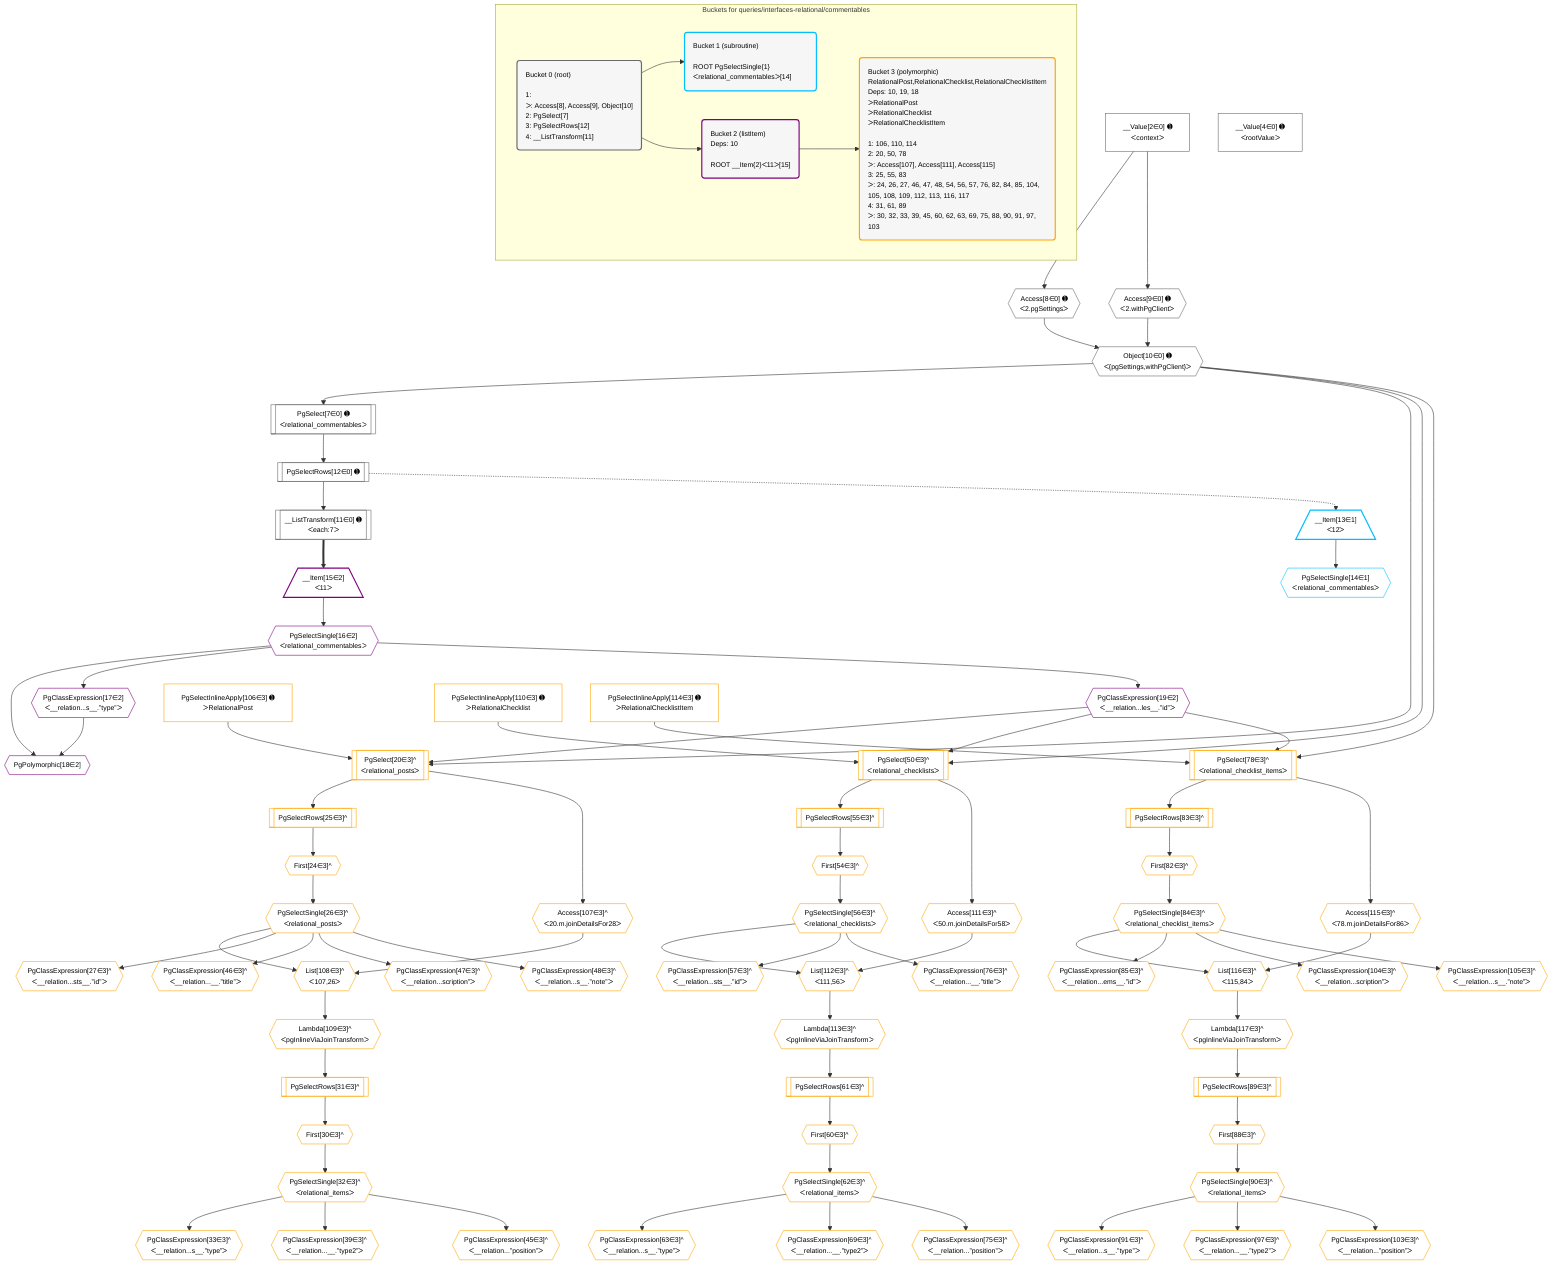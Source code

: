 %%{init: {'themeVariables': { 'fontSize': '12px'}}}%%
graph TD
    classDef path fill:#eee,stroke:#000,color:#000
    classDef plan fill:#fff,stroke-width:1px,color:#000
    classDef itemplan fill:#fff,stroke-width:2px,color:#000
    classDef unbatchedplan fill:#dff,stroke-width:1px,color:#000
    classDef sideeffectplan fill:#fcc,stroke-width:2px,color:#000
    classDef bucket fill:#f6f6f6,color:#000,stroke-width:2px,text-align:left


    %% plan dependencies
    Object10{{"Object[10∈0] ➊<br />ᐸ{pgSettings,withPgClient}ᐳ"}}:::plan
    Access8{{"Access[8∈0] ➊<br />ᐸ2.pgSettingsᐳ"}}:::plan
    Access9{{"Access[9∈0] ➊<br />ᐸ2.withPgClientᐳ"}}:::plan
    Access8 & Access9 --> Object10
    PgSelect7[["PgSelect[7∈0] ➊<br />ᐸrelational_commentablesᐳ"]]:::plan
    Object10 --> PgSelect7
    __Value2["__Value[2∈0] ➊<br />ᐸcontextᐳ"]:::plan
    __Value2 --> Access8
    __Value2 --> Access9
    __ListTransform11[["__ListTransform[11∈0] ➊<br />ᐸeach:7ᐳ"]]:::plan
    PgSelectRows12[["PgSelectRows[12∈0] ➊"]]:::plan
    PgSelectRows12 --> __ListTransform11
    PgSelect7 --> PgSelectRows12
    __Value4["__Value[4∈0] ➊<br />ᐸrootValueᐳ"]:::plan
    __Item13[/"__Item[13∈1]<br />ᐸ12ᐳ"\]:::itemplan
    PgSelectRows12 -.-> __Item13
    PgSelectSingle14{{"PgSelectSingle[14∈1]<br />ᐸrelational_commentablesᐳ"}}:::plan
    __Item13 --> PgSelectSingle14
    PgPolymorphic18{{"PgPolymorphic[18∈2]"}}:::plan
    PgSelectSingle16{{"PgSelectSingle[16∈2]<br />ᐸrelational_commentablesᐳ"}}:::plan
    PgClassExpression17{{"PgClassExpression[17∈2]<br />ᐸ__relation...s__.”type”ᐳ"}}:::plan
    PgSelectSingle16 & PgClassExpression17 --> PgPolymorphic18
    __Item15[/"__Item[15∈2]<br />ᐸ11ᐳ"\]:::itemplan
    __ListTransform11 ==> __Item15
    __Item15 --> PgSelectSingle16
    PgSelectSingle16 --> PgClassExpression17
    PgClassExpression19{{"PgClassExpression[19∈2]<br />ᐸ__relation...les__.”id”ᐳ"}}:::plan
    PgSelectSingle16 --> PgClassExpression19
    PgSelect20[["PgSelect[20∈3]^<br />ᐸrelational_postsᐳ"]]:::plan
    PgSelectInlineApply106["PgSelectInlineApply[106∈3] ➊<br />ᐳRelationalPost"]:::plan
    Object10 & PgClassExpression19 & PgSelectInlineApply106 --> PgSelect20
    PgSelect50[["PgSelect[50∈3]^<br />ᐸrelational_checklistsᐳ"]]:::plan
    PgSelectInlineApply110["PgSelectInlineApply[110∈3] ➊<br />ᐳRelationalChecklist"]:::plan
    Object10 & PgClassExpression19 & PgSelectInlineApply110 --> PgSelect50
    PgSelect78[["PgSelect[78∈3]^<br />ᐸrelational_checklist_itemsᐳ"]]:::plan
    PgSelectInlineApply114["PgSelectInlineApply[114∈3] ➊<br />ᐳRelationalChecklistItem"]:::plan
    Object10 & PgClassExpression19 & PgSelectInlineApply114 --> PgSelect78
    List108{{"List[108∈3]^<br />ᐸ107,26ᐳ"}}:::plan
    Access107{{"Access[107∈3]^<br />ᐸ20.m.joinDetailsFor28ᐳ"}}:::plan
    PgSelectSingle26{{"PgSelectSingle[26∈3]^<br />ᐸrelational_postsᐳ"}}:::plan
    Access107 & PgSelectSingle26 --> List108
    List112{{"List[112∈3]^<br />ᐸ111,56ᐳ"}}:::plan
    Access111{{"Access[111∈3]^<br />ᐸ50.m.joinDetailsFor58ᐳ"}}:::plan
    PgSelectSingle56{{"PgSelectSingle[56∈3]^<br />ᐸrelational_checklistsᐳ"}}:::plan
    Access111 & PgSelectSingle56 --> List112
    List116{{"List[116∈3]^<br />ᐸ115,84ᐳ"}}:::plan
    Access115{{"Access[115∈3]^<br />ᐸ78.m.joinDetailsFor86ᐳ"}}:::plan
    PgSelectSingle84{{"PgSelectSingle[84∈3]^<br />ᐸrelational_checklist_itemsᐳ"}}:::plan
    Access115 & PgSelectSingle84 --> List116
    First24{{"First[24∈3]^"}}:::plan
    PgSelectRows25[["PgSelectRows[25∈3]^"]]:::plan
    PgSelectRows25 --> First24
    PgSelect20 --> PgSelectRows25
    First24 --> PgSelectSingle26
    PgClassExpression27{{"PgClassExpression[27∈3]^<br />ᐸ__relation...sts__.”id”ᐳ"}}:::plan
    PgSelectSingle26 --> PgClassExpression27
    First30{{"First[30∈3]^"}}:::plan
    PgSelectRows31[["PgSelectRows[31∈3]^"]]:::plan
    PgSelectRows31 --> First30
    Lambda109{{"Lambda[109∈3]^<br />ᐸpgInlineViaJoinTransformᐳ"}}:::plan
    Lambda109 --> PgSelectRows31
    PgSelectSingle32{{"PgSelectSingle[32∈3]^<br />ᐸrelational_itemsᐳ"}}:::plan
    First30 --> PgSelectSingle32
    PgClassExpression33{{"PgClassExpression[33∈3]^<br />ᐸ__relation...s__.”type”ᐳ"}}:::plan
    PgSelectSingle32 --> PgClassExpression33
    PgClassExpression39{{"PgClassExpression[39∈3]^<br />ᐸ__relation...__.”type2”ᐳ"}}:::plan
    PgSelectSingle32 --> PgClassExpression39
    PgClassExpression45{{"PgClassExpression[45∈3]^<br />ᐸ__relation...”position”ᐳ"}}:::plan
    PgSelectSingle32 --> PgClassExpression45
    PgClassExpression46{{"PgClassExpression[46∈3]^<br />ᐸ__relation...__.”title”ᐳ"}}:::plan
    PgSelectSingle26 --> PgClassExpression46
    PgClassExpression47{{"PgClassExpression[47∈3]^<br />ᐸ__relation...scription”ᐳ"}}:::plan
    PgSelectSingle26 --> PgClassExpression47
    PgClassExpression48{{"PgClassExpression[48∈3]^<br />ᐸ__relation...s__.”note”ᐳ"}}:::plan
    PgSelectSingle26 --> PgClassExpression48
    First54{{"First[54∈3]^"}}:::plan
    PgSelectRows55[["PgSelectRows[55∈3]^"]]:::plan
    PgSelectRows55 --> First54
    PgSelect50 --> PgSelectRows55
    First54 --> PgSelectSingle56
    PgClassExpression57{{"PgClassExpression[57∈3]^<br />ᐸ__relation...sts__.”id”ᐳ"}}:::plan
    PgSelectSingle56 --> PgClassExpression57
    First60{{"First[60∈3]^"}}:::plan
    PgSelectRows61[["PgSelectRows[61∈3]^"]]:::plan
    PgSelectRows61 --> First60
    Lambda113{{"Lambda[113∈3]^<br />ᐸpgInlineViaJoinTransformᐳ"}}:::plan
    Lambda113 --> PgSelectRows61
    PgSelectSingle62{{"PgSelectSingle[62∈3]^<br />ᐸrelational_itemsᐳ"}}:::plan
    First60 --> PgSelectSingle62
    PgClassExpression63{{"PgClassExpression[63∈3]^<br />ᐸ__relation...s__.”type”ᐳ"}}:::plan
    PgSelectSingle62 --> PgClassExpression63
    PgClassExpression69{{"PgClassExpression[69∈3]^<br />ᐸ__relation...__.”type2”ᐳ"}}:::plan
    PgSelectSingle62 --> PgClassExpression69
    PgClassExpression75{{"PgClassExpression[75∈3]^<br />ᐸ__relation...”position”ᐳ"}}:::plan
    PgSelectSingle62 --> PgClassExpression75
    PgClassExpression76{{"PgClassExpression[76∈3]^<br />ᐸ__relation...__.”title”ᐳ"}}:::plan
    PgSelectSingle56 --> PgClassExpression76
    First82{{"First[82∈3]^"}}:::plan
    PgSelectRows83[["PgSelectRows[83∈3]^"]]:::plan
    PgSelectRows83 --> First82
    PgSelect78 --> PgSelectRows83
    First82 --> PgSelectSingle84
    PgClassExpression85{{"PgClassExpression[85∈3]^<br />ᐸ__relation...ems__.”id”ᐳ"}}:::plan
    PgSelectSingle84 --> PgClassExpression85
    First88{{"First[88∈3]^"}}:::plan
    PgSelectRows89[["PgSelectRows[89∈3]^"]]:::plan
    PgSelectRows89 --> First88
    Lambda117{{"Lambda[117∈3]^<br />ᐸpgInlineViaJoinTransformᐳ"}}:::plan
    Lambda117 --> PgSelectRows89
    PgSelectSingle90{{"PgSelectSingle[90∈3]^<br />ᐸrelational_itemsᐳ"}}:::plan
    First88 --> PgSelectSingle90
    PgClassExpression91{{"PgClassExpression[91∈3]^<br />ᐸ__relation...s__.”type”ᐳ"}}:::plan
    PgSelectSingle90 --> PgClassExpression91
    PgClassExpression97{{"PgClassExpression[97∈3]^<br />ᐸ__relation...__.”type2”ᐳ"}}:::plan
    PgSelectSingle90 --> PgClassExpression97
    PgClassExpression103{{"PgClassExpression[103∈3]^<br />ᐸ__relation...”position”ᐳ"}}:::plan
    PgSelectSingle90 --> PgClassExpression103
    PgClassExpression104{{"PgClassExpression[104∈3]^<br />ᐸ__relation...scription”ᐳ"}}:::plan
    PgSelectSingle84 --> PgClassExpression104
    PgClassExpression105{{"PgClassExpression[105∈3]^<br />ᐸ__relation...s__.”note”ᐳ"}}:::plan
    PgSelectSingle84 --> PgClassExpression105
    PgSelect20 --> Access107
    List108 --> Lambda109
    PgSelect50 --> Access111
    List112 --> Lambda113
    PgSelect78 --> Access115
    List116 --> Lambda117

    %% define steps

    subgraph "Buckets for queries/interfaces-relational/commentables"
    Bucket0("Bucket 0 (root)<br /><br />1: <br />ᐳ: Access[8], Access[9], Object[10]<br />2: PgSelect[7]<br />3: PgSelectRows[12]<br />4: __ListTransform[11]"):::bucket
    classDef bucket0 stroke:#696969
    class Bucket0,__Value2,__Value4,PgSelect7,Access8,Access9,Object10,__ListTransform11,PgSelectRows12 bucket0
    Bucket1("Bucket 1 (subroutine)<br /><br />ROOT PgSelectSingle{1}ᐸrelational_commentablesᐳ[14]"):::bucket
    classDef bucket1 stroke:#00bfff
    class Bucket1,__Item13,PgSelectSingle14 bucket1
    Bucket2("Bucket 2 (listItem)<br />Deps: 10<br /><br />ROOT __Item{2}ᐸ11ᐳ[15]"):::bucket
    classDef bucket2 stroke:#7f007f
    class Bucket2,__Item15,PgSelectSingle16,PgClassExpression17,PgPolymorphic18,PgClassExpression19 bucket2
    Bucket3("Bucket 3 (polymorphic)<br />RelationalPost,RelationalChecklist,RelationalChecklistItem<br />Deps: 10, 19, 18<br />ᐳRelationalPost<br />ᐳRelationalChecklist<br />ᐳRelationalChecklistItem<br /><br />1: 106, 110, 114<br />2: 20, 50, 78<br />ᐳ: Access[107], Access[111], Access[115]<br />3: 25, 55, 83<br />ᐳ: 24, 26, 27, 46, 47, 48, 54, 56, 57, 76, 82, 84, 85, 104, 105, 108, 109, 112, 113, 116, 117<br />4: 31, 61, 89<br />ᐳ: 30, 32, 33, 39, 45, 60, 62, 63, 69, 75, 88, 90, 91, 97, 103"):::bucket
    classDef bucket3 stroke:#ffa500
    class Bucket3,PgSelect20,First24,PgSelectRows25,PgSelectSingle26,PgClassExpression27,First30,PgSelectRows31,PgSelectSingle32,PgClassExpression33,PgClassExpression39,PgClassExpression45,PgClassExpression46,PgClassExpression47,PgClassExpression48,PgSelect50,First54,PgSelectRows55,PgSelectSingle56,PgClassExpression57,First60,PgSelectRows61,PgSelectSingle62,PgClassExpression63,PgClassExpression69,PgClassExpression75,PgClassExpression76,PgSelect78,First82,PgSelectRows83,PgSelectSingle84,PgClassExpression85,First88,PgSelectRows89,PgSelectSingle90,PgClassExpression91,PgClassExpression97,PgClassExpression103,PgClassExpression104,PgClassExpression105,PgSelectInlineApply106,Access107,List108,Lambda109,PgSelectInlineApply110,Access111,List112,Lambda113,PgSelectInlineApply114,Access115,List116,Lambda117 bucket3
    Bucket0 --> Bucket1 & Bucket2
    Bucket2 --> Bucket3
    end